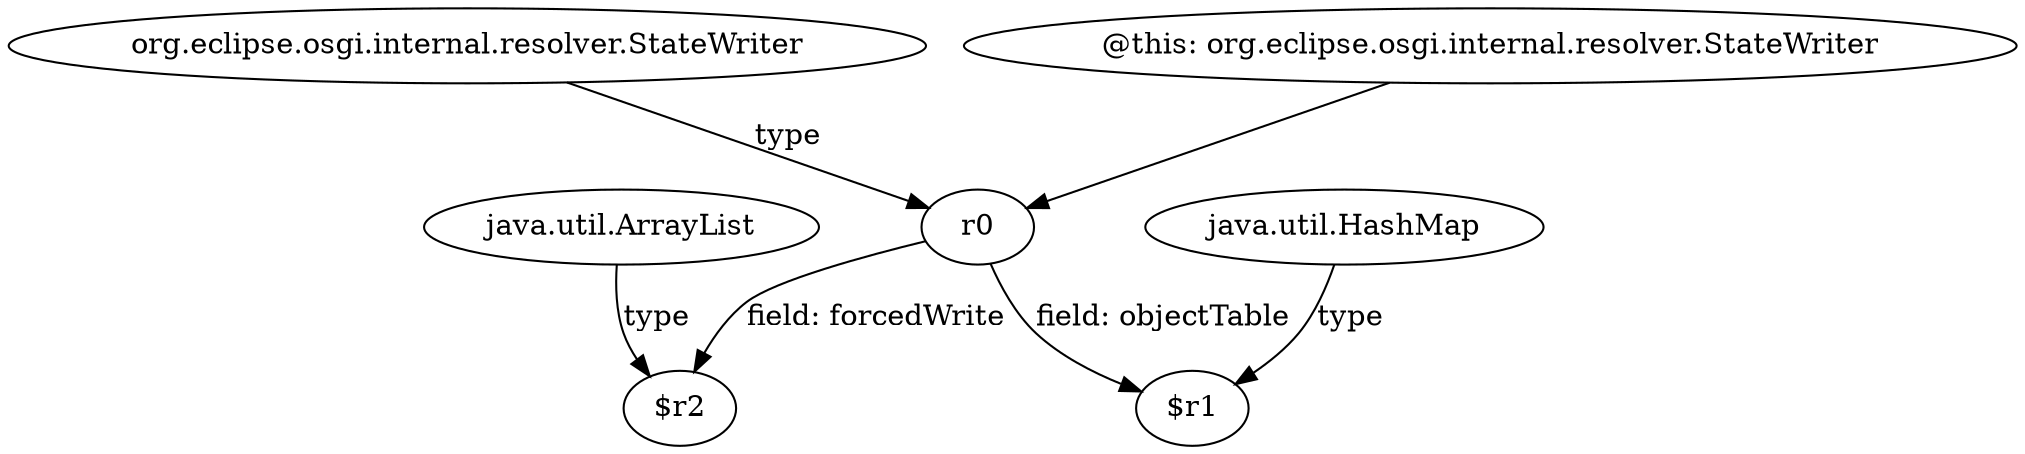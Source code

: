 digraph g {
0[label="r0"]
1[label="$r2"]
0->1[label="field: forcedWrite"]
2[label="java.util.HashMap"]
3[label="$r1"]
2->3[label="type"]
4[label="org.eclipse.osgi.internal.resolver.StateWriter"]
4->0[label="type"]
5[label="java.util.ArrayList"]
5->1[label="type"]
6[label="@this: org.eclipse.osgi.internal.resolver.StateWriter"]
6->0[label=""]
0->3[label="field: objectTable"]
}